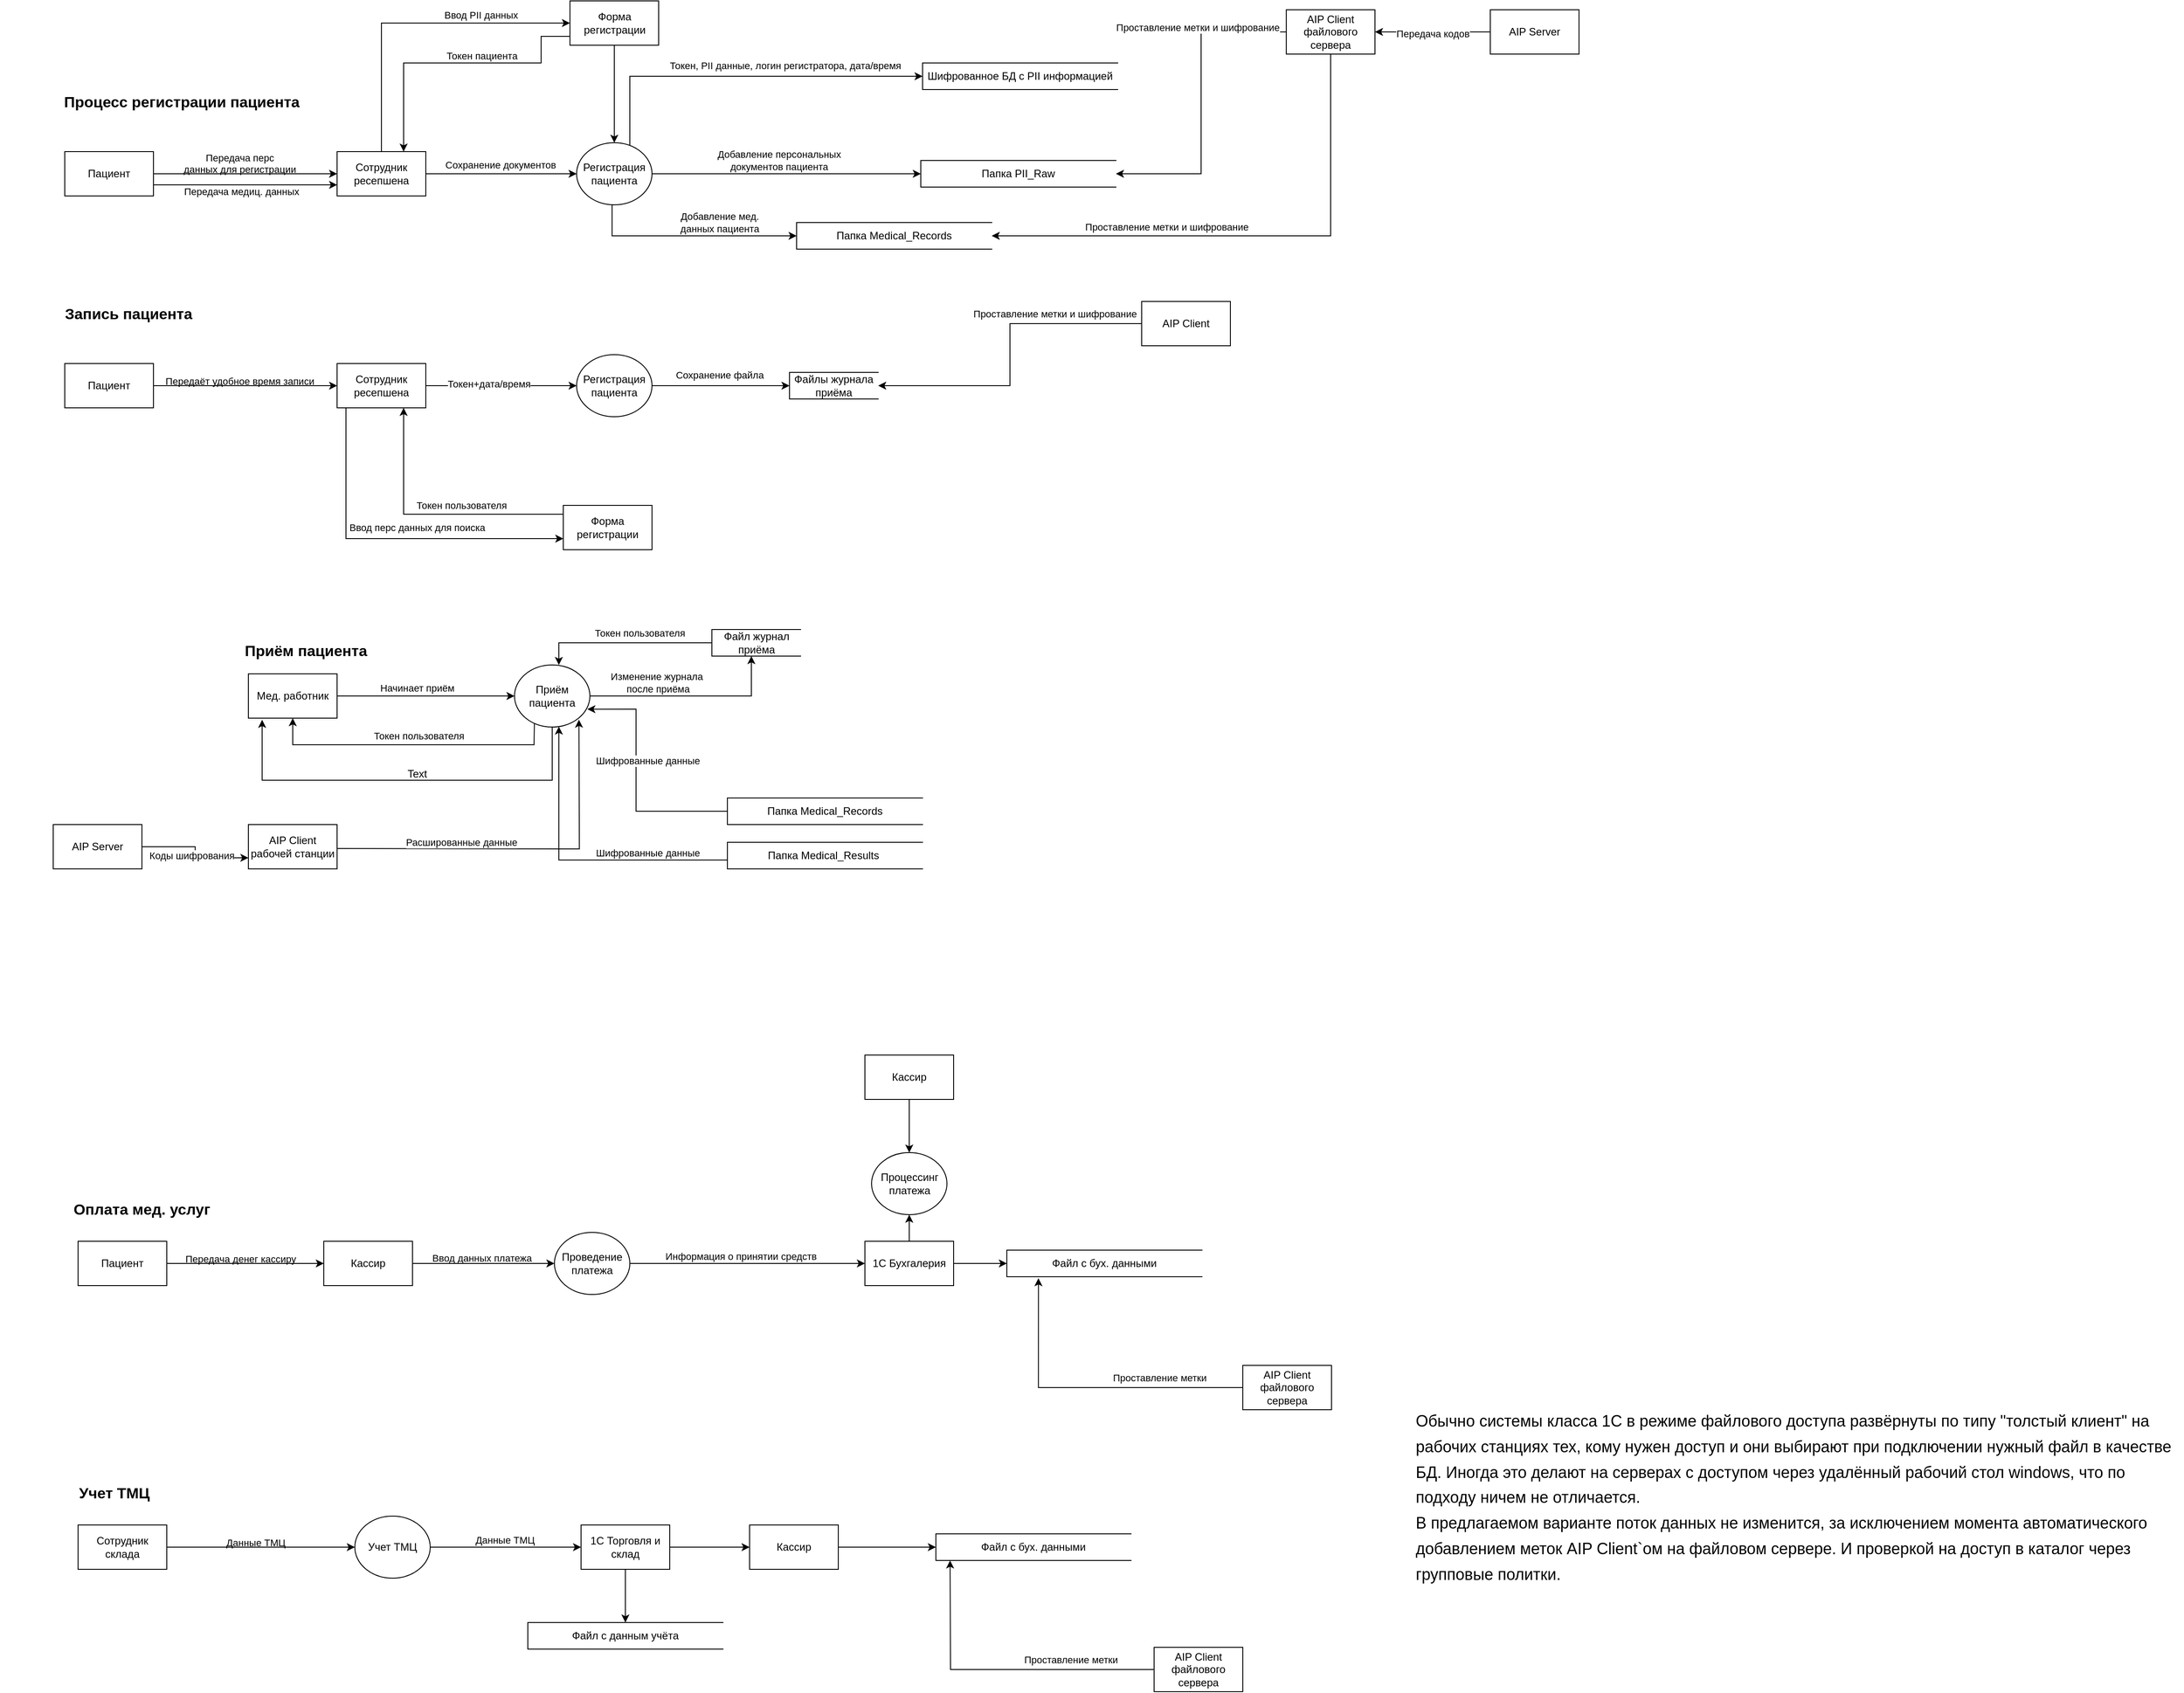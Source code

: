 <mxfile version="28.1.2">
  <diagram name="Страница — 1" id="uffsZ1nM3VWuZZ8RLfF6">
    <mxGraphModel dx="2377" dy="1415" grid="1" gridSize="10" guides="1" tooltips="1" connect="1" arrows="1" fold="1" page="1" pageScale="1" pageWidth="827" pageHeight="1169" math="0" shadow="0">
      <root>
        <mxCell id="0" />
        <mxCell id="1" parent="0" />
        <mxCell id="tP4B6hH8Xy086XRS3yoo-3" value="Передача перс &lt;br&gt;данных для регистрации&lt;br&gt;&lt;div&gt;&lt;br/&gt;&lt;/div&gt;" style="edgeStyle=orthogonalEdgeStyle;rounded=0;orthogonalLoop=1;jettySize=auto;html=1;entryX=0;entryY=0.5;entryDx=0;entryDy=0;labelBackgroundColor=none;" parent="1" source="tP4B6hH8Xy086XRS3yoo-1" target="tP4B6hH8Xy086XRS3yoo-2" edge="1">
          <mxGeometry x="-0.063" y="5" relative="1" as="geometry">
            <mxPoint as="offset" />
          </mxGeometry>
        </mxCell>
        <mxCell id="tP4B6hH8Xy086XRS3yoo-18" style="edgeStyle=orthogonalEdgeStyle;rounded=0;orthogonalLoop=1;jettySize=auto;html=1;entryX=0;entryY=0.75;entryDx=0;entryDy=0;" parent="1" source="tP4B6hH8Xy086XRS3yoo-1" target="tP4B6hH8Xy086XRS3yoo-2" edge="1">
          <mxGeometry relative="1" as="geometry">
            <Array as="points">
              <mxPoint x="286" y="239" />
            </Array>
          </mxGeometry>
        </mxCell>
        <mxCell id="tP4B6hH8Xy086XRS3yoo-19" value="&lt;span style=&quot;&quot;&gt;Передача медиц. данных&lt;/span&gt;" style="edgeLabel;html=1;align=center;verticalAlign=middle;resizable=0;points=[];labelBackgroundColor=none;" parent="tP4B6hH8Xy086XRS3yoo-18" vertex="1" connectable="0">
          <mxGeometry x="-0.043" y="-1" relative="1" as="geometry">
            <mxPoint y="6" as="offset" />
          </mxGeometry>
        </mxCell>
        <mxCell id="tP4B6hH8Xy086XRS3yoo-1" value="Пациент" style="html=1;dashed=0;whiteSpace=wrap;" parent="1" vertex="1">
          <mxGeometry x="82" y="201" width="100" height="50" as="geometry" />
        </mxCell>
        <mxCell id="tP4B6hH8Xy086XRS3yoo-12" style="edgeStyle=orthogonalEdgeStyle;rounded=0;orthogonalLoop=1;jettySize=auto;html=1;entryX=0;entryY=0.5;entryDx=0;entryDy=0;" parent="1" source="tP4B6hH8Xy086XRS3yoo-2" target="tP4B6hH8Xy086XRS3yoo-7" edge="1">
          <mxGeometry relative="1" as="geometry" />
        </mxCell>
        <mxCell id="tP4B6hH8Xy086XRS3yoo-14" value="Сохранение документов" style="edgeLabel;html=1;align=center;verticalAlign=middle;resizable=0;points=[];labelBackgroundColor=none;" parent="tP4B6hH8Xy086XRS3yoo-12" vertex="1" connectable="0">
          <mxGeometry x="0.169" relative="1" as="geometry">
            <mxPoint x="-16" y="-10" as="offset" />
          </mxGeometry>
        </mxCell>
        <mxCell id="f8hF6LMaWcLXi4CFnik0-2" style="edgeStyle=orthogonalEdgeStyle;rounded=0;orthogonalLoop=1;jettySize=auto;html=1;entryX=0;entryY=0.5;entryDx=0;entryDy=0;" edge="1" parent="1" source="tP4B6hH8Xy086XRS3yoo-2" target="f8hF6LMaWcLXi4CFnik0-1">
          <mxGeometry relative="1" as="geometry">
            <Array as="points">
              <mxPoint x="439" y="56" />
            </Array>
          </mxGeometry>
        </mxCell>
        <mxCell id="f8hF6LMaWcLXi4CFnik0-3" value="Ввод PII данных" style="edgeLabel;html=1;align=center;verticalAlign=middle;resizable=0;points=[];" vertex="1" connectable="0" parent="f8hF6LMaWcLXi4CFnik0-2">
          <mxGeometry x="0.638" y="-1" relative="1" as="geometry">
            <mxPoint x="-36" y="-10" as="offset" />
          </mxGeometry>
        </mxCell>
        <mxCell id="tP4B6hH8Xy086XRS3yoo-2" value="Сотрудник ресепшена" style="html=1;dashed=0;whiteSpace=wrap;" parent="1" vertex="1">
          <mxGeometry x="389" y="201" width="100" height="50" as="geometry" />
        </mxCell>
        <mxCell id="tP4B6hH8Xy086XRS3yoo-8" style="edgeStyle=orthogonalEdgeStyle;rounded=0;orthogonalLoop=1;jettySize=auto;html=1;entryX=0;entryY=0.5;entryDx=0;entryDy=0;exitX=1;exitY=0.5;exitDx=0;exitDy=0;" parent="1" source="tP4B6hH8Xy086XRS3yoo-7" target="tP4B6hH8Xy086XRS3yoo-9" edge="1">
          <mxGeometry relative="1" as="geometry">
            <mxPoint x="827" y="181" as="targetPoint" />
            <Array as="points" />
            <mxPoint x="782" y="226" as="sourcePoint" />
          </mxGeometry>
        </mxCell>
        <mxCell id="tP4B6hH8Xy086XRS3yoo-34" value="Добавление персональных &lt;br&gt;документов пациента" style="edgeLabel;html=1;align=center;verticalAlign=middle;resizable=0;points=[];labelBackgroundColor=none;" parent="tP4B6hH8Xy086XRS3yoo-8" vertex="1" connectable="0">
          <mxGeometry x="-0.421" relative="1" as="geometry">
            <mxPoint x="55" y="-15" as="offset" />
          </mxGeometry>
        </mxCell>
        <mxCell id="tP4B6hH8Xy086XRS3yoo-33" style="edgeStyle=orthogonalEdgeStyle;rounded=0;orthogonalLoop=1;jettySize=auto;html=1;entryX=0;entryY=0.5;entryDx=0;entryDy=0;exitX=0.5;exitY=1;exitDx=0;exitDy=0;" parent="1" source="tP4B6hH8Xy086XRS3yoo-7" target="tP4B6hH8Xy086XRS3yoo-32" edge="1">
          <mxGeometry relative="1" as="geometry">
            <Array as="points">
              <mxPoint x="699" y="261" />
              <mxPoint x="699" y="296" />
            </Array>
            <mxPoint x="739.5" y="261" as="sourcePoint" />
          </mxGeometry>
        </mxCell>
        <mxCell id="tP4B6hH8Xy086XRS3yoo-50" value="Добавление мед. &lt;br&gt;данных пациента" style="edgeLabel;html=1;align=center;verticalAlign=middle;resizable=0;points=[];labelBackgroundColor=none;" parent="tP4B6hH8Xy086XRS3yoo-33" vertex="1" connectable="0">
          <mxGeometry x="0.289" relative="1" as="geometry">
            <mxPoint y="-15" as="offset" />
          </mxGeometry>
        </mxCell>
        <mxCell id="f8hF6LMaWcLXi4CFnik0-6" style="edgeStyle=orthogonalEdgeStyle;rounded=0;orthogonalLoop=1;jettySize=auto;html=1;entryX=0;entryY=0.5;entryDx=0;entryDy=0;" edge="1" parent="1" source="tP4B6hH8Xy086XRS3yoo-7" target="f8hF6LMaWcLXi4CFnik0-5">
          <mxGeometry relative="1" as="geometry">
            <Array as="points">
              <mxPoint x="719" y="116" />
            </Array>
          </mxGeometry>
        </mxCell>
        <mxCell id="f8hF6LMaWcLXi4CFnik0-7" value="Токен, PII данные, логин регистратора, дата/время" style="edgeLabel;html=1;align=center;verticalAlign=middle;resizable=0;points=[];" vertex="1" connectable="0" parent="f8hF6LMaWcLXi4CFnik0-6">
          <mxGeometry x="0.202" y="-1" relative="1" as="geometry">
            <mxPoint x="7" y="-13" as="offset" />
          </mxGeometry>
        </mxCell>
        <mxCell id="tP4B6hH8Xy086XRS3yoo-7" value="Регистрация пациента" style="shape=ellipse;html=1;dashed=0;whiteSpace=wrap;perimeter=ellipsePerimeter;" parent="1" vertex="1">
          <mxGeometry x="659" y="191" width="85" height="70" as="geometry" />
        </mxCell>
        <mxCell id="tP4B6hH8Xy086XRS3yoo-9" value="Папка PII_Raw" style="html=1;dashed=0;whiteSpace=wrap;shape=partialRectangle;right=0;" parent="1" vertex="1">
          <mxGeometry x="1047" y="211" width="220" height="30" as="geometry" />
        </mxCell>
        <mxCell id="tP4B6hH8Xy086XRS3yoo-20" value="Процесс регистрации пациента" style="text;strokeColor=none;align=center;fillColor=none;html=1;verticalAlign=middle;whiteSpace=wrap;rounded=0;fontSize=17;fontStyle=1" parent="1" vertex="1">
          <mxGeometry x="69" y="131" width="290" height="30" as="geometry" />
        </mxCell>
        <mxCell id="tP4B6hH8Xy086XRS3yoo-21" value="&lt;div&gt;Передаёт удобное время записи&lt;/div&gt;" style="edgeStyle=orthogonalEdgeStyle;rounded=0;orthogonalLoop=1;jettySize=auto;html=1;entryX=0;entryY=0.5;entryDx=0;entryDy=0;labelBackgroundColor=none;" parent="1" source="tP4B6hH8Xy086XRS3yoo-24" target="tP4B6hH8Xy086XRS3yoo-27" edge="1">
          <mxGeometry x="-0.063" y="5" relative="1" as="geometry">
            <mxPoint as="offset" />
          </mxGeometry>
        </mxCell>
        <mxCell id="tP4B6hH8Xy086XRS3yoo-24" value="Пациент" style="html=1;dashed=0;whiteSpace=wrap;" parent="1" vertex="1">
          <mxGeometry x="82" y="440" width="100" height="50" as="geometry" />
        </mxCell>
        <mxCell id="tP4B6hH8Xy086XRS3yoo-25" style="edgeStyle=orthogonalEdgeStyle;rounded=0;orthogonalLoop=1;jettySize=auto;html=1;entryX=0;entryY=0.5;entryDx=0;entryDy=0;" parent="1" source="tP4B6hH8Xy086XRS3yoo-27" target="tP4B6hH8Xy086XRS3yoo-29" edge="1">
          <mxGeometry relative="1" as="geometry" />
        </mxCell>
        <mxCell id="f8hF6LMaWcLXi4CFnik0-25" value="Токен+дата/время" style="edgeLabel;html=1;align=center;verticalAlign=middle;resizable=0;points=[];" vertex="1" connectable="0" parent="tP4B6hH8Xy086XRS3yoo-25">
          <mxGeometry x="-0.173" y="2" relative="1" as="geometry">
            <mxPoint as="offset" />
          </mxGeometry>
        </mxCell>
        <mxCell id="f8hF6LMaWcLXi4CFnik0-21" value="Ввод перс данных для поиска" style="edgeStyle=orthogonalEdgeStyle;rounded=0;orthogonalLoop=1;jettySize=auto;html=1;entryX=0;entryY=0.75;entryDx=0;entryDy=0;" edge="1" parent="1" source="tP4B6hH8Xy086XRS3yoo-27" target="f8hF6LMaWcLXi4CFnik0-20">
          <mxGeometry x="0.159" y="13" relative="1" as="geometry">
            <Array as="points">
              <mxPoint x="399" y="638" />
            </Array>
            <mxPoint as="offset" />
          </mxGeometry>
        </mxCell>
        <mxCell id="tP4B6hH8Xy086XRS3yoo-27" value="Сотрудник ресепшена" style="html=1;dashed=0;whiteSpace=wrap;" parent="1" vertex="1">
          <mxGeometry x="389" y="440" width="100" height="50" as="geometry" />
        </mxCell>
        <mxCell id="tP4B6hH8Xy086XRS3yoo-28" style="edgeStyle=orthogonalEdgeStyle;rounded=0;orthogonalLoop=1;jettySize=auto;html=1;entryX=0;entryY=0.5;entryDx=0;entryDy=0;" parent="1" target="tP4B6hH8Xy086XRS3yoo-30" edge="1">
          <mxGeometry relative="1" as="geometry">
            <mxPoint x="767" y="459.0" as="targetPoint" />
            <Array as="points">
              <mxPoint x="737" y="465" />
              <mxPoint x="737" y="465" />
            </Array>
            <mxPoint x="762" y="465" as="sourcePoint" />
          </mxGeometry>
        </mxCell>
        <mxCell id="f8hF6LMaWcLXi4CFnik0-26" value="Сохранение файла" style="edgeLabel;html=1;align=center;verticalAlign=middle;resizable=0;points=[];" vertex="1" connectable="0" parent="tP4B6hH8Xy086XRS3yoo-28">
          <mxGeometry x="0.098" y="-2" relative="1" as="geometry">
            <mxPoint x="5" y="-14" as="offset" />
          </mxGeometry>
        </mxCell>
        <mxCell id="tP4B6hH8Xy086XRS3yoo-29" value="Регистрация пациента" style="shape=ellipse;html=1;dashed=0;whiteSpace=wrap;perimeter=ellipsePerimeter;" parent="1" vertex="1">
          <mxGeometry x="659" y="430" width="85" height="70" as="geometry" />
        </mxCell>
        <mxCell id="tP4B6hH8Xy086XRS3yoo-30" value="Файлы журнала приёма" style="html=1;dashed=0;whiteSpace=wrap;shape=partialRectangle;right=0;" parent="1" vertex="1">
          <mxGeometry x="899" y="450" width="100" height="30" as="geometry" />
        </mxCell>
        <mxCell id="tP4B6hH8Xy086XRS3yoo-31" value="Запись пациента" style="text;strokeColor=none;align=center;fillColor=none;html=1;verticalAlign=middle;whiteSpace=wrap;rounded=0;fontSize=17;fontStyle=1" parent="1" vertex="1">
          <mxGeometry x="9" y="370" width="290" height="30" as="geometry" />
        </mxCell>
        <mxCell id="tP4B6hH8Xy086XRS3yoo-32" value="Папка Medical_Records" style="html=1;dashed=0;whiteSpace=wrap;shape=partialRectangle;right=0;" parent="1" vertex="1">
          <mxGeometry x="907" y="281" width="220" height="30" as="geometry" />
        </mxCell>
        <mxCell id="tP4B6hH8Xy086XRS3yoo-37" style="edgeStyle=orthogonalEdgeStyle;rounded=0;orthogonalLoop=1;jettySize=auto;html=1;entryX=0;entryY=0.5;entryDx=0;entryDy=0;" parent="1" source="tP4B6hH8Xy086XRS3yoo-39" target="tP4B6hH8Xy086XRS3yoo-41" edge="1">
          <mxGeometry relative="1" as="geometry" />
        </mxCell>
        <mxCell id="tP4B6hH8Xy086XRS3yoo-52" value="Начинает приём" style="edgeLabel;html=1;align=center;verticalAlign=middle;resizable=0;points=[];labelBackgroundColor=none;" parent="tP4B6hH8Xy086XRS3yoo-37" vertex="1" connectable="0">
          <mxGeometry x="-0.46" y="-2" relative="1" as="geometry">
            <mxPoint x="36" y="-11" as="offset" />
          </mxGeometry>
        </mxCell>
        <mxCell id="tP4B6hH8Xy086XRS3yoo-39" value="Мед. работник" style="html=1;dashed=0;whiteSpace=wrap;" parent="1" vertex="1">
          <mxGeometry x="289" y="790" width="100" height="50" as="geometry" />
        </mxCell>
        <mxCell id="f8hF6LMaWcLXi4CFnik0-28" value="Токен пользователя" style="edgeStyle=orthogonalEdgeStyle;rounded=0;orthogonalLoop=1;jettySize=auto;html=1;entryX=0.5;entryY=1;entryDx=0;entryDy=0;exitX=0.264;exitY=0.933;exitDx=0;exitDy=0;exitPerimeter=0;" edge="1" parent="1" source="tP4B6hH8Xy086XRS3yoo-41" target="tP4B6hH8Xy086XRS3yoo-39">
          <mxGeometry x="-0.051" y="-10" relative="1" as="geometry">
            <Array as="points">
              <mxPoint x="611" y="847" />
              <mxPoint x="611" y="847" />
              <mxPoint x="611" y="870" />
              <mxPoint x="339" y="870" />
            </Array>
            <mxPoint as="offset" />
          </mxGeometry>
        </mxCell>
        <mxCell id="tP4B6hH8Xy086XRS3yoo-41" value="Приём пациента" style="shape=ellipse;html=1;dashed=0;whiteSpace=wrap;perimeter=ellipsePerimeter;" parent="1" vertex="1">
          <mxGeometry x="589" y="780" width="85" height="70" as="geometry" />
        </mxCell>
        <mxCell id="tP4B6hH8Xy086XRS3yoo-42" value="Файл журнал приёма" style="html=1;dashed=0;whiteSpace=wrap;shape=partialRectangle;right=0;" parent="1" vertex="1">
          <mxGeometry x="811.5" y="740" width="100" height="30" as="geometry" />
        </mxCell>
        <mxCell id="tP4B6hH8Xy086XRS3yoo-43" value="Приём пациента" style="text;strokeColor=none;align=center;fillColor=none;html=1;verticalAlign=middle;whiteSpace=wrap;rounded=0;fontSize=17;fontStyle=1" parent="1" vertex="1">
          <mxGeometry x="209" y="750" width="290" height="30" as="geometry" />
        </mxCell>
        <mxCell id="tP4B6hH8Xy086XRS3yoo-44" style="edgeStyle=orthogonalEdgeStyle;rounded=0;orthogonalLoop=1;jettySize=auto;html=1;entryX=0.588;entryY=0;entryDx=0;entryDy=0;entryPerimeter=0;" parent="1" source="tP4B6hH8Xy086XRS3yoo-42" target="tP4B6hH8Xy086XRS3yoo-41" edge="1">
          <mxGeometry relative="1" as="geometry" />
        </mxCell>
        <mxCell id="tP4B6hH8Xy086XRS3yoo-51" value="Токен пользователя" style="edgeLabel;html=1;align=center;verticalAlign=middle;resizable=0;points=[];" parent="tP4B6hH8Xy086XRS3yoo-44" vertex="1" connectable="0">
          <mxGeometry x="-0.124" y="1" relative="1" as="geometry">
            <mxPoint x="5" y="-12" as="offset" />
          </mxGeometry>
        </mxCell>
        <mxCell id="tP4B6hH8Xy086XRS3yoo-45" style="edgeStyle=orthogonalEdgeStyle;rounded=0;orthogonalLoop=1;jettySize=auto;html=1;entryX=0.445;entryY=1;entryDx=0;entryDy=0;entryPerimeter=0;" parent="1" source="tP4B6hH8Xy086XRS3yoo-41" target="tP4B6hH8Xy086XRS3yoo-42" edge="1">
          <mxGeometry relative="1" as="geometry" />
        </mxCell>
        <mxCell id="tP4B6hH8Xy086XRS3yoo-53" value="Изменение журнала&lt;br&gt;&amp;nbsp;после приёма" style="edgeLabel;html=1;align=center;verticalAlign=middle;resizable=0;points=[];labelBackgroundColor=none;" parent="tP4B6hH8Xy086XRS3yoo-45" vertex="1" connectable="0">
          <mxGeometry x="-0.471" y="3" relative="1" as="geometry">
            <mxPoint x="15" y="-12" as="offset" />
          </mxGeometry>
        </mxCell>
        <mxCell id="tP4B6hH8Xy086XRS3yoo-61" value="&lt;div&gt;Передача денег кассиру&lt;/div&gt;" style="edgeStyle=orthogonalEdgeStyle;rounded=0;orthogonalLoop=1;jettySize=auto;html=1;entryX=0;entryY=0.5;entryDx=0;entryDy=0;labelBackgroundColor=none;" parent="1" source="tP4B6hH8Xy086XRS3yoo-64" target="tP4B6hH8Xy086XRS3yoo-67" edge="1">
          <mxGeometry x="-0.063" y="5" relative="1" as="geometry">
            <mxPoint as="offset" />
          </mxGeometry>
        </mxCell>
        <mxCell id="tP4B6hH8Xy086XRS3yoo-64" value="Пациент" style="html=1;dashed=0;whiteSpace=wrap;" parent="1" vertex="1">
          <mxGeometry x="97" y="1430" width="100" height="50" as="geometry" />
        </mxCell>
        <mxCell id="tP4B6hH8Xy086XRS3yoo-65" style="edgeStyle=orthogonalEdgeStyle;rounded=0;orthogonalLoop=1;jettySize=auto;html=1;entryX=0;entryY=0.5;entryDx=0;entryDy=0;" parent="1" source="tP4B6hH8Xy086XRS3yoo-67" target="tP4B6hH8Xy086XRS3yoo-72" edge="1">
          <mxGeometry relative="1" as="geometry" />
        </mxCell>
        <mxCell id="tP4B6hH8Xy086XRS3yoo-66" value="Ввод данных платежа" style="edgeLabel;html=1;align=center;verticalAlign=middle;resizable=0;points=[];labelBackgroundColor=none;" parent="tP4B6hH8Xy086XRS3yoo-65" vertex="1" connectable="0">
          <mxGeometry x="0.169" relative="1" as="geometry">
            <mxPoint x="-16" y="-6" as="offset" />
          </mxGeometry>
        </mxCell>
        <mxCell id="tP4B6hH8Xy086XRS3yoo-67" value="Кассир" style="html=1;dashed=0;whiteSpace=wrap;" parent="1" vertex="1">
          <mxGeometry x="374" y="1430" width="100" height="50" as="geometry" />
        </mxCell>
        <mxCell id="tP4B6hH8Xy086XRS3yoo-68" style="edgeStyle=orthogonalEdgeStyle;rounded=0;orthogonalLoop=1;jettySize=auto;html=1;entryX=0;entryY=0.5;entryDx=0;entryDy=0;" parent="1" source="tP4B6hH8Xy086XRS3yoo-72" edge="1">
          <mxGeometry relative="1" as="geometry">
            <mxPoint x="984" y="1455" as="targetPoint" />
            <Array as="points">
              <mxPoint x="774" y="1455" />
              <mxPoint x="774" y="1455" />
            </Array>
          </mxGeometry>
        </mxCell>
        <mxCell id="tP4B6hH8Xy086XRS3yoo-69" value="Информация о принятии средств" style="edgeLabel;html=1;align=center;verticalAlign=middle;resizable=0;points=[];labelBackgroundColor=none;" parent="tP4B6hH8Xy086XRS3yoo-68" vertex="1" connectable="0">
          <mxGeometry x="-0.421" relative="1" as="geometry">
            <mxPoint x="48" y="-8" as="offset" />
          </mxGeometry>
        </mxCell>
        <mxCell id="tP4B6hH8Xy086XRS3yoo-72" value="Проведение платежа" style="shape=ellipse;html=1;dashed=0;whiteSpace=wrap;perimeter=ellipsePerimeter;" parent="1" vertex="1">
          <mxGeometry x="634" y="1420" width="85" height="70" as="geometry" />
        </mxCell>
        <mxCell id="tP4B6hH8Xy086XRS3yoo-75" value="Оплата мед. услуг" style="text;strokeColor=none;align=center;fillColor=none;html=1;verticalAlign=middle;whiteSpace=wrap;rounded=0;fontSize=17;fontStyle=1" parent="1" vertex="1">
          <mxGeometry x="24" y="1380" width="290" height="30" as="geometry" />
        </mxCell>
        <mxCell id="tP4B6hH8Xy086XRS3yoo-82" style="edgeStyle=orthogonalEdgeStyle;rounded=0;orthogonalLoop=1;jettySize=auto;html=1;entryX=0.5;entryY=0;entryDx=0;entryDy=0;" parent="1" source="tP4B6hH8Xy086XRS3yoo-76" target="tP4B6hH8Xy086XRS3yoo-80" edge="1">
          <mxGeometry relative="1" as="geometry" />
        </mxCell>
        <mxCell id="tP4B6hH8Xy086XRS3yoo-76" value="Кассир" style="html=1;dashed=0;whiteSpace=wrap;" parent="1" vertex="1">
          <mxGeometry x="984" y="1220" width="100" height="50" as="geometry" />
        </mxCell>
        <mxCell id="tP4B6hH8Xy086XRS3yoo-79" style="edgeStyle=orthogonalEdgeStyle;rounded=0;orthogonalLoop=1;jettySize=auto;html=1;entryX=0;entryY=0.5;entryDx=0;entryDy=0;" parent="1" source="tP4B6hH8Xy086XRS3yoo-77" target="tP4B6hH8Xy086XRS3yoo-78" edge="1">
          <mxGeometry relative="1" as="geometry" />
        </mxCell>
        <mxCell id="tP4B6hH8Xy086XRS3yoo-81" style="edgeStyle=orthogonalEdgeStyle;rounded=0;orthogonalLoop=1;jettySize=auto;html=1;entryX=0.5;entryY=1;entryDx=0;entryDy=0;" parent="1" source="tP4B6hH8Xy086XRS3yoo-77" target="tP4B6hH8Xy086XRS3yoo-80" edge="1">
          <mxGeometry relative="1" as="geometry" />
        </mxCell>
        <mxCell id="tP4B6hH8Xy086XRS3yoo-77" value="1С Бухгалерия" style="html=1;dashed=0;whiteSpace=wrap;" parent="1" vertex="1">
          <mxGeometry x="984" y="1430" width="100" height="50" as="geometry" />
        </mxCell>
        <mxCell id="tP4B6hH8Xy086XRS3yoo-78" value="Файл с бух. данными" style="html=1;dashed=0;whiteSpace=wrap;shape=partialRectangle;right=0;" parent="1" vertex="1">
          <mxGeometry x="1144" y="1440" width="220" height="30" as="geometry" />
        </mxCell>
        <mxCell id="tP4B6hH8Xy086XRS3yoo-80" value="Процессинг платежа" style="shape=ellipse;html=1;dashed=0;whiteSpace=wrap;perimeter=ellipsePerimeter;" parent="1" vertex="1">
          <mxGeometry x="991.5" y="1330" width="85" height="70" as="geometry" />
        </mxCell>
        <mxCell id="tP4B6hH8Xy086XRS3yoo-84" value="Данные ТМЦ" style="edgeStyle=orthogonalEdgeStyle;rounded=0;orthogonalLoop=1;jettySize=auto;html=1;entryX=0;entryY=0.5;entryDx=0;entryDy=0;labelBackgroundColor=none;" parent="1" source="tP4B6hH8Xy086XRS3yoo-85" target="tP4B6hH8Xy086XRS3yoo-91" edge="1">
          <mxGeometry x="-0.063" y="5" relative="1" as="geometry">
            <mxPoint as="offset" />
            <mxPoint x="374" y="1775" as="targetPoint" />
          </mxGeometry>
        </mxCell>
        <mxCell id="tP4B6hH8Xy086XRS3yoo-85" value="Сотрудник склада" style="html=1;dashed=0;whiteSpace=wrap;" parent="1" vertex="1">
          <mxGeometry x="97" y="1750" width="100" height="50" as="geometry" />
        </mxCell>
        <mxCell id="tP4B6hH8Xy086XRS3yoo-89" style="edgeStyle=orthogonalEdgeStyle;rounded=0;orthogonalLoop=1;jettySize=auto;html=1;" parent="1" source="tP4B6hH8Xy086XRS3yoo-96" edge="1">
          <mxGeometry relative="1" as="geometry">
            <mxPoint x="854" y="1775" as="targetPoint" />
            <Array as="points" />
          </mxGeometry>
        </mxCell>
        <mxCell id="tP4B6hH8Xy086XRS3yoo-91" value="Учет ТМЦ" style="shape=ellipse;html=1;dashed=0;whiteSpace=wrap;perimeter=ellipsePerimeter;" parent="1" vertex="1">
          <mxGeometry x="409" y="1740" width="85" height="70" as="geometry" />
        </mxCell>
        <mxCell id="tP4B6hH8Xy086XRS3yoo-92" style="edgeStyle=orthogonalEdgeStyle;rounded=0;orthogonalLoop=1;jettySize=auto;html=1;" parent="1" source="tP4B6hH8Xy086XRS3yoo-93" edge="1">
          <mxGeometry relative="1" as="geometry">
            <mxPoint x="1064" y="1775" as="targetPoint" />
          </mxGeometry>
        </mxCell>
        <mxCell id="tP4B6hH8Xy086XRS3yoo-93" value="Кассир" style="html=1;dashed=0;whiteSpace=wrap;" parent="1" vertex="1">
          <mxGeometry x="854" y="1750" width="100" height="50" as="geometry" />
        </mxCell>
        <mxCell id="tP4B6hH8Xy086XRS3yoo-99" value="Учет ТМЦ" style="text;strokeColor=none;align=center;fillColor=none;html=1;verticalAlign=middle;whiteSpace=wrap;rounded=0;fontSize=17;fontStyle=1" parent="1" vertex="1">
          <mxGeometry x="74" y="1700" width="128" height="30" as="geometry" />
        </mxCell>
        <mxCell id="tP4B6hH8Xy086XRS3yoo-100" style="edgeStyle=orthogonalEdgeStyle;rounded=0;orthogonalLoop=1;jettySize=auto;html=1;exitX=0.5;exitY=1;exitDx=0;exitDy=0;" parent="1" source="tP4B6hH8Xy086XRS3yoo-99" target="tP4B6hH8Xy086XRS3yoo-99" edge="1">
          <mxGeometry relative="1" as="geometry" />
        </mxCell>
        <mxCell id="tP4B6hH8Xy086XRS3yoo-101" value="" style="edgeStyle=orthogonalEdgeStyle;rounded=0;orthogonalLoop=1;jettySize=auto;html=1;entryX=0;entryY=0.5;entryDx=0;entryDy=0;" parent="1" source="tP4B6hH8Xy086XRS3yoo-91" target="tP4B6hH8Xy086XRS3yoo-96" edge="1">
          <mxGeometry relative="1" as="geometry">
            <mxPoint x="984" y="1775" as="targetPoint" />
            <Array as="points" />
            <mxPoint x="494" y="1775" as="sourcePoint" />
          </mxGeometry>
        </mxCell>
        <mxCell id="tP4B6hH8Xy086XRS3yoo-102" value="Данные ТМЦ" style="edgeLabel;html=1;align=center;verticalAlign=middle;resizable=0;points=[];labelBackgroundColor=none;" parent="tP4B6hH8Xy086XRS3yoo-101" vertex="1" connectable="0">
          <mxGeometry x="-0.421" relative="1" as="geometry">
            <mxPoint x="35" y="-8" as="offset" />
          </mxGeometry>
        </mxCell>
        <mxCell id="tP4B6hH8Xy086XRS3yoo-105" style="edgeStyle=orthogonalEdgeStyle;rounded=0;orthogonalLoop=1;jettySize=auto;html=1;entryX=0.5;entryY=0;entryDx=0;entryDy=0;" parent="1" source="tP4B6hH8Xy086XRS3yoo-96" target="tP4B6hH8Xy086XRS3yoo-104" edge="1">
          <mxGeometry relative="1" as="geometry" />
        </mxCell>
        <mxCell id="tP4B6hH8Xy086XRS3yoo-96" value="1С Торговля и склад" style="html=1;dashed=0;whiteSpace=wrap;" parent="1" vertex="1">
          <mxGeometry x="664" y="1750" width="100" height="50" as="geometry" />
        </mxCell>
        <mxCell id="tP4B6hH8Xy086XRS3yoo-104" value="Файл с данным учёта" style="html=1;dashed=0;whiteSpace=wrap;shape=partialRectangle;right=0;" parent="1" vertex="1">
          <mxGeometry x="604" y="1860" width="220" height="30" as="geometry" />
        </mxCell>
        <mxCell id="tP4B6hH8Xy086XRS3yoo-106" value="Файл с бух. данными" style="html=1;dashed=0;whiteSpace=wrap;shape=partialRectangle;right=0;" parent="1" vertex="1">
          <mxGeometry x="1064" y="1760" width="220" height="30" as="geometry" />
        </mxCell>
        <mxCell id="f8hF6LMaWcLXi4CFnik0-4" style="edgeStyle=orthogonalEdgeStyle;rounded=0;orthogonalLoop=1;jettySize=auto;html=1;entryX=0.5;entryY=0;entryDx=0;entryDy=0;" edge="1" parent="1" source="f8hF6LMaWcLXi4CFnik0-1" target="tP4B6hH8Xy086XRS3yoo-7">
          <mxGeometry relative="1" as="geometry" />
        </mxCell>
        <mxCell id="f8hF6LMaWcLXi4CFnik0-8" style="edgeStyle=orthogonalEdgeStyle;rounded=0;orthogonalLoop=1;jettySize=auto;html=1;entryX=0.75;entryY=0;entryDx=0;entryDy=0;" edge="1" parent="1" source="f8hF6LMaWcLXi4CFnik0-1" target="tP4B6hH8Xy086XRS3yoo-2">
          <mxGeometry relative="1" as="geometry">
            <Array as="points">
              <mxPoint x="619" y="71" />
              <mxPoint x="619" y="101" />
              <mxPoint x="464" y="101" />
            </Array>
          </mxGeometry>
        </mxCell>
        <mxCell id="f8hF6LMaWcLXi4CFnik0-9" value="Токен пациента" style="edgeLabel;html=1;align=center;verticalAlign=middle;resizable=0;points=[];" vertex="1" connectable="0" parent="f8hF6LMaWcLXi4CFnik0-8">
          <mxGeometry x="-0.447" y="-3" relative="1" as="geometry">
            <mxPoint x="-42" y="-5" as="offset" />
          </mxGeometry>
        </mxCell>
        <mxCell id="f8hF6LMaWcLXi4CFnik0-1" value="Форма регистрации" style="html=1;dashed=0;whiteSpace=wrap;" vertex="1" parent="1">
          <mxGeometry x="651.5" y="31" width="100" height="50" as="geometry" />
        </mxCell>
        <mxCell id="f8hF6LMaWcLXi4CFnik0-5" value="Шифрованное БД с PII информацией" style="html=1;dashed=0;whiteSpace=wrap;shape=partialRectangle;right=0;" vertex="1" parent="1">
          <mxGeometry x="1049" y="101" width="220" height="30" as="geometry" />
        </mxCell>
        <mxCell id="f8hF6LMaWcLXi4CFnik0-14" value="Проставление метки и шифрование" style="edgeStyle=orthogonalEdgeStyle;rounded=0;orthogonalLoop=1;jettySize=auto;html=1;entryX=1;entryY=0.5;entryDx=0;entryDy=0;" edge="1" parent="1" source="f8hF6LMaWcLXi4CFnik0-13" target="tP4B6hH8Xy086XRS3yoo-9">
          <mxGeometry x="-0.455" y="-6" relative="1" as="geometry">
            <mxPoint x="2" y="-5" as="offset" />
          </mxGeometry>
        </mxCell>
        <mxCell id="f8hF6LMaWcLXi4CFnik0-15" style="edgeStyle=orthogonalEdgeStyle;rounded=0;orthogonalLoop=1;jettySize=auto;html=1;entryX=1;entryY=0.5;entryDx=0;entryDy=0;" edge="1" parent="1" source="f8hF6LMaWcLXi4CFnik0-13" target="tP4B6hH8Xy086XRS3yoo-32">
          <mxGeometry relative="1" as="geometry">
            <Array as="points">
              <mxPoint x="1509" y="296" />
            </Array>
          </mxGeometry>
        </mxCell>
        <mxCell id="f8hF6LMaWcLXi4CFnik0-19" value="Проставление метки и шифрование" style="edgeLabel;html=1;align=center;verticalAlign=middle;resizable=0;points=[];" vertex="1" connectable="0" parent="f8hF6LMaWcLXi4CFnik0-15">
          <mxGeometry x="0.329" y="1" relative="1" as="geometry">
            <mxPoint y="-11" as="offset" />
          </mxGeometry>
        </mxCell>
        <mxCell id="f8hF6LMaWcLXi4CFnik0-13" value="AIP Client файлового сервера" style="html=1;dashed=0;whiteSpace=wrap;" vertex="1" parent="1">
          <mxGeometry x="1459" y="41" width="100" height="50" as="geometry" />
        </mxCell>
        <mxCell id="f8hF6LMaWcLXi4CFnik0-22" value="Токен пользователя" style="edgeStyle=orthogonalEdgeStyle;rounded=0;orthogonalLoop=1;jettySize=auto;html=1;entryX=0.75;entryY=1;entryDx=0;entryDy=0;" edge="1" parent="1" source="f8hF6LMaWcLXi4CFnik0-20" target="tP4B6hH8Xy086XRS3yoo-27">
          <mxGeometry x="-0.233" y="-10" relative="1" as="geometry">
            <Array as="points">
              <mxPoint x="464" y="610" />
            </Array>
            <mxPoint as="offset" />
          </mxGeometry>
        </mxCell>
        <mxCell id="f8hF6LMaWcLXi4CFnik0-20" value="Форма регистрации" style="html=1;dashed=0;whiteSpace=wrap;" vertex="1" parent="1">
          <mxGeometry x="644" y="600" width="100" height="50" as="geometry" />
        </mxCell>
        <mxCell id="f8hF6LMaWcLXi4CFnik0-23" value="Проставление метки и шифрование" style="edgeStyle=orthogonalEdgeStyle;rounded=0;orthogonalLoop=1;jettySize=auto;html=1;entryX=1;entryY=0.5;entryDx=0;entryDy=0;" edge="1" parent="1" source="f8hF6LMaWcLXi4CFnik0-24" target="tP4B6hH8Xy086XRS3yoo-30">
          <mxGeometry x="-0.455" y="-6" relative="1" as="geometry">
            <mxPoint x="1104" y="555" as="targetPoint" />
            <mxPoint x="2" y="-5" as="offset" />
          </mxGeometry>
        </mxCell>
        <mxCell id="f8hF6LMaWcLXi4CFnik0-24" value="AIP Client" style="html=1;dashed=0;whiteSpace=wrap;" vertex="1" parent="1">
          <mxGeometry x="1296" y="370" width="100" height="50" as="geometry" />
        </mxCell>
        <mxCell id="f8hF6LMaWcLXi4CFnik0-29" value="AIP Client рабочей станции" style="html=1;dashed=0;whiteSpace=wrap;" vertex="1" parent="1">
          <mxGeometry x="289" y="960" width="100" height="50" as="geometry" />
        </mxCell>
        <mxCell id="f8hF6LMaWcLXi4CFnik0-33" style="edgeStyle=orthogonalEdgeStyle;rounded=0;orthogonalLoop=1;jettySize=auto;html=1;entryX=1;entryY=0.5;entryDx=0;entryDy=0;" edge="1" parent="1" source="f8hF6LMaWcLXi4CFnik0-32" target="f8hF6LMaWcLXi4CFnik0-13">
          <mxGeometry relative="1" as="geometry" />
        </mxCell>
        <mxCell id="f8hF6LMaWcLXi4CFnik0-34" value="Передача кодов" style="edgeLabel;html=1;align=center;verticalAlign=middle;resizable=0;points=[];" vertex="1" connectable="0" parent="f8hF6LMaWcLXi4CFnik0-33">
          <mxGeometry x="-0.001" y="2" relative="1" as="geometry">
            <mxPoint as="offset" />
          </mxGeometry>
        </mxCell>
        <mxCell id="f8hF6LMaWcLXi4CFnik0-32" value="AIP Server" style="html=1;dashed=0;whiteSpace=wrap;" vertex="1" parent="1">
          <mxGeometry x="1689" y="41" width="100" height="50" as="geometry" />
        </mxCell>
        <mxCell id="f8hF6LMaWcLXi4CFnik0-37" style="edgeStyle=orthogonalEdgeStyle;rounded=0;orthogonalLoop=1;jettySize=auto;html=1;entryX=0;entryY=0.75;entryDx=0;entryDy=0;" edge="1" parent="1" source="f8hF6LMaWcLXi4CFnik0-36" target="f8hF6LMaWcLXi4CFnik0-29">
          <mxGeometry relative="1" as="geometry" />
        </mxCell>
        <mxCell id="f8hF6LMaWcLXi4CFnik0-38" value="Коды шифрования" style="edgeLabel;html=1;align=center;verticalAlign=middle;resizable=0;points=[];" vertex="1" connectable="0" parent="f8hF6LMaWcLXi4CFnik0-37">
          <mxGeometry x="0.074" y="-4" relative="1" as="geometry">
            <mxPoint y="-1" as="offset" />
          </mxGeometry>
        </mxCell>
        <mxCell id="f8hF6LMaWcLXi4CFnik0-36" value="AIP Server" style="html=1;dashed=0;whiteSpace=wrap;" vertex="1" parent="1">
          <mxGeometry x="69" y="960" width="100" height="50" as="geometry" />
        </mxCell>
        <mxCell id="f8hF6LMaWcLXi4CFnik0-39" value="Расшированные данные" style="edgeStyle=orthogonalEdgeStyle;rounded=0;orthogonalLoop=1;jettySize=auto;html=1;entryX=1;entryY=1;entryDx=0;entryDy=0;" edge="1" parent="1">
          <mxGeometry x="-0.332" y="7" relative="1" as="geometry">
            <mxPoint x="389" y="987" as="sourcePoint" />
            <mxPoint x="661.612" y="841.699" as="targetPoint" />
            <mxPoint as="offset" />
          </mxGeometry>
        </mxCell>
        <mxCell id="f8hF6LMaWcLXi4CFnik0-41" style="edgeStyle=orthogonalEdgeStyle;rounded=0;orthogonalLoop=1;jettySize=auto;html=1;entryX=0.155;entryY=1.038;entryDx=0;entryDy=0;entryPerimeter=0;" edge="1" parent="1" source="tP4B6hH8Xy086XRS3yoo-41" target="tP4B6hH8Xy086XRS3yoo-39">
          <mxGeometry relative="1" as="geometry">
            <mxPoint x="305" y="830" as="targetPoint" />
            <Array as="points">
              <mxPoint x="631" y="910" />
              <mxPoint x="305" y="910" />
            </Array>
          </mxGeometry>
        </mxCell>
        <mxCell id="f8hF6LMaWcLXi4CFnik0-43" value="Text" style="text;html=1;align=center;verticalAlign=middle;resizable=0;points=[];autosize=1;strokeColor=none;fillColor=none;" vertex="1" parent="1">
          <mxGeometry x="454" y="888" width="50" height="30" as="geometry" />
        </mxCell>
        <mxCell id="f8hF6LMaWcLXi4CFnik0-45" style="edgeStyle=orthogonalEdgeStyle;rounded=0;orthogonalLoop=1;jettySize=auto;html=1;entryX=0.966;entryY=0.712;entryDx=0;entryDy=0;entryPerimeter=0;" edge="1" parent="1" source="f8hF6LMaWcLXi4CFnik0-44" target="tP4B6hH8Xy086XRS3yoo-41">
          <mxGeometry relative="1" as="geometry">
            <Array as="points">
              <mxPoint x="726" y="945" />
              <mxPoint x="726" y="830" />
            </Array>
          </mxGeometry>
        </mxCell>
        <mxCell id="f8hF6LMaWcLXi4CFnik0-48" value="Шифрованные данные" style="edgeLabel;html=1;align=center;verticalAlign=middle;resizable=0;points=[];" vertex="1" connectable="0" parent="f8hF6LMaWcLXi4CFnik0-45">
          <mxGeometry x="-0.771" y="1" relative="1" as="geometry">
            <mxPoint x="-59" y="-58" as="offset" />
          </mxGeometry>
        </mxCell>
        <mxCell id="f8hF6LMaWcLXi4CFnik0-44" value="Папка Medical_Records" style="html=1;dashed=0;whiteSpace=wrap;shape=partialRectangle;right=0;" vertex="1" parent="1">
          <mxGeometry x="829" y="930" width="220" height="30" as="geometry" />
        </mxCell>
        <mxCell id="f8hF6LMaWcLXi4CFnik0-47" style="edgeStyle=orthogonalEdgeStyle;rounded=0;orthogonalLoop=1;jettySize=auto;html=1;exitX=0;exitY=0.5;exitDx=0;exitDy=0;" edge="1" parent="1" source="f8hF6LMaWcLXi4CFnik0-46" target="tP4B6hH8Xy086XRS3yoo-41">
          <mxGeometry relative="1" as="geometry">
            <Array as="points">
              <mxPoint x="829" y="1000" />
              <mxPoint x="639" y="1000" />
            </Array>
          </mxGeometry>
        </mxCell>
        <mxCell id="f8hF6LMaWcLXi4CFnik0-49" value="Шифрованные данные" style="edgeLabel;html=1;align=center;verticalAlign=middle;resizable=0;points=[];" vertex="1" connectable="0" parent="f8hF6LMaWcLXi4CFnik0-47">
          <mxGeometry x="-0.645" y="-2" relative="1" as="geometry">
            <mxPoint x="-34" y="-6" as="offset" />
          </mxGeometry>
        </mxCell>
        <mxCell id="f8hF6LMaWcLXi4CFnik0-46" value="Папка&amp;nbsp;Medical_Results&amp;nbsp;" style="html=1;dashed=0;whiteSpace=wrap;shape=partialRectangle;right=0;" vertex="1" parent="1">
          <mxGeometry x="829" y="980" width="220" height="30" as="geometry" />
        </mxCell>
        <mxCell id="f8hF6LMaWcLXi4CFnik0-50" value="Проставление метки" style="edgeStyle=orthogonalEdgeStyle;rounded=0;orthogonalLoop=1;jettySize=auto;html=1;entryX=0.162;entryY=1.056;entryDx=0;entryDy=0;entryPerimeter=0;" edge="1" parent="1" source="f8hF6LMaWcLXi4CFnik0-51" target="tP4B6hH8Xy086XRS3yoo-78">
          <mxGeometry x="-0.455" y="-6" relative="1" as="geometry">
            <mxPoint x="1250" y="1500" as="targetPoint" />
            <mxPoint x="2" y="-5" as="offset" />
          </mxGeometry>
        </mxCell>
        <mxCell id="f8hF6LMaWcLXi4CFnik0-51" value="AIP Client файлового сервера" style="html=1;dashed=0;whiteSpace=wrap;" vertex="1" parent="1">
          <mxGeometry x="1410" y="1570" width="100" height="50" as="geometry" />
        </mxCell>
        <mxCell id="f8hF6LMaWcLXi4CFnik0-52" value="Проставление метки" style="edgeStyle=orthogonalEdgeStyle;rounded=0;orthogonalLoop=1;jettySize=auto;html=1;entryX=0.162;entryY=1.056;entryDx=0;entryDy=0;entryPerimeter=0;" edge="1" parent="1" source="f8hF6LMaWcLXi4CFnik0-53">
          <mxGeometry x="-0.455" y="-6" relative="1" as="geometry">
            <mxPoint x="1080" y="1790" as="targetPoint" />
            <mxPoint x="2" y="-5" as="offset" />
          </mxGeometry>
        </mxCell>
        <mxCell id="f8hF6LMaWcLXi4CFnik0-53" value="AIP Client файлового сервера" style="html=1;dashed=0;whiteSpace=wrap;" vertex="1" parent="1">
          <mxGeometry x="1310" y="1888" width="100" height="50" as="geometry" />
        </mxCell>
        <mxCell id="f8hF6LMaWcLXi4CFnik0-54" value="&lt;h1 style=&quot;margin-top: 0px;&quot;&gt;&lt;span style=&quot;background-color: transparent; color: light-dark(rgb(0, 0, 0), rgb(255, 255, 255)); font-weight: normal;&quot;&gt;&lt;font style=&quot;font-size: 18px;&quot;&gt;Обычно системы класса 1С в режиме файлового доступа развёрнуты по типу &quot;толстый клиент&quot; на рабочих станциях тех, кому нужен доступ и они выбирают при подключении нужный файл в качестве БД. Иногда это делают на серверах с доступом через удалённый рабочий стол windows, что по подходу ничем не отличается.&amp;nbsp;&lt;br&gt;В предлагаемом варианте поток данных не изменится, за исключением момента автоматического добавлением меток AIP Client`ом на файловом сервере. И проверкой на доступ в каталог через групповые политки.&lt;/font&gt;&lt;/span&gt;&lt;/h1&gt;" style="text;html=1;whiteSpace=wrap;overflow=hidden;rounded=0;" vertex="1" parent="1">
          <mxGeometry x="1603" y="1610" width="867" height="240" as="geometry" />
        </mxCell>
      </root>
    </mxGraphModel>
  </diagram>
</mxfile>
